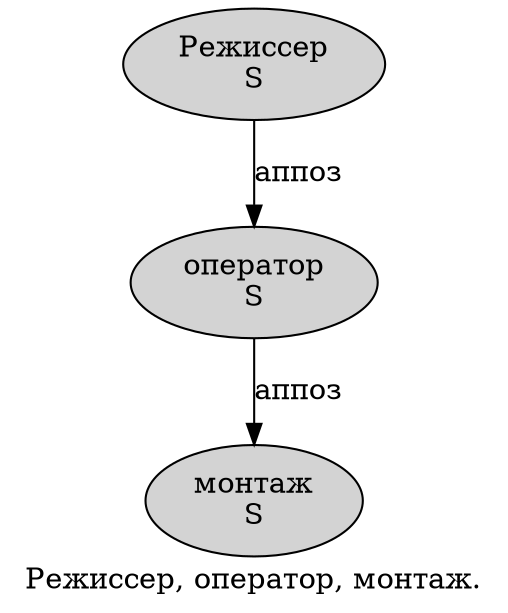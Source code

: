 digraph SENTENCE_1416 {
	graph [label="Режиссер, оператор, монтаж."]
	node [style=filled]
		0 [label="Режиссер
S" color="" fillcolor=lightgray penwidth=1 shape=ellipse]
		2 [label="оператор
S" color="" fillcolor=lightgray penwidth=1 shape=ellipse]
		4 [label="монтаж
S" color="" fillcolor=lightgray penwidth=1 shape=ellipse]
			2 -> 4 [label="аппоз"]
			0 -> 2 [label="аппоз"]
}